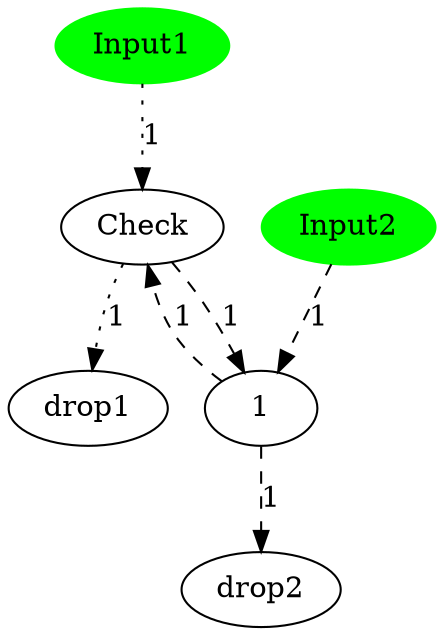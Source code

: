 strict digraph  {
	Input1 [color=green,
		style=filled];
	Input2 [color=green,
		style=filled];
	Input1 -> Check	 [label=1,
		len=2, style=dotted];
	Check -> 1	 [label=1,
		len=2, style=dashed];
	1 -> Check	 [label=1,
		len=2, style=dashed];
	Input2 -> 1	 [label=1,
		len=2, style=dashed];
	Check -> drop1	 [label=1,
		len=2, style=dotted];
	1 -> drop2 [label=1,
		len=2, style=dashed];
}
